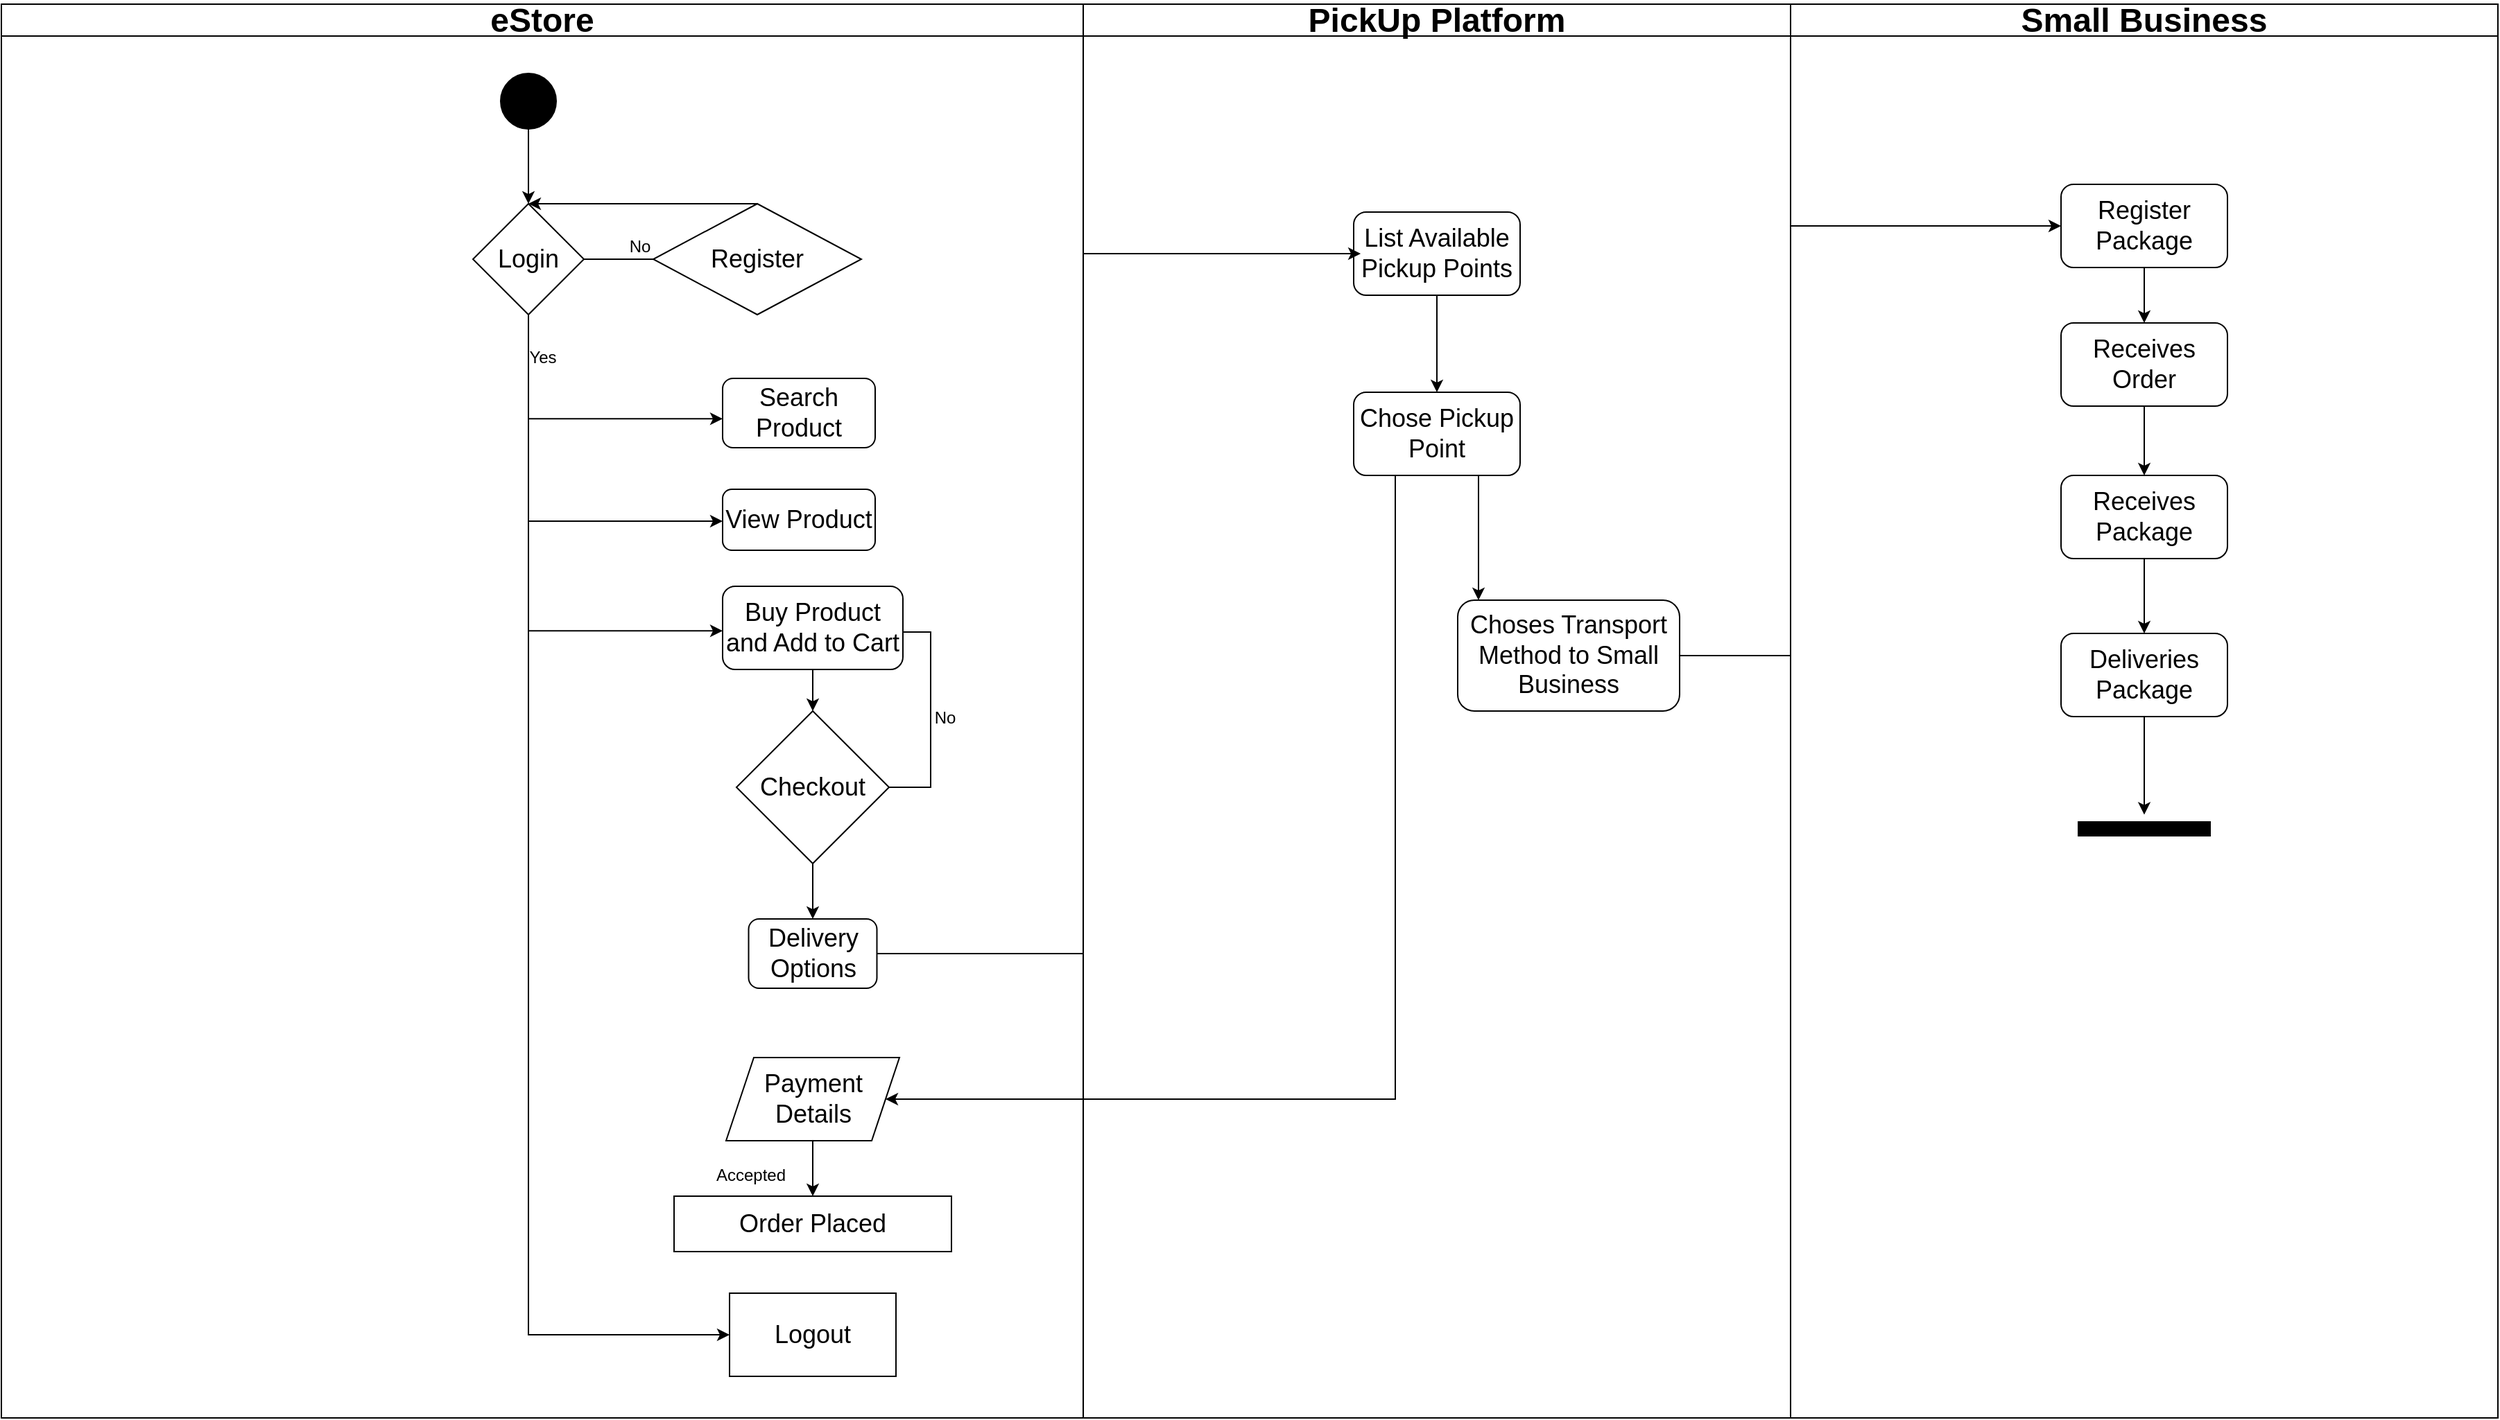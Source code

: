 <mxfile version="21.2.9" type="device">
  <diagram name="Página-1" id="QVB453rgAGl__SRDGNMz">
    <mxGraphModel dx="4466" dy="900" grid="1" gridSize="10" guides="1" tooltips="1" connect="1" arrows="1" fold="1" page="1" pageScale="1" pageWidth="827" pageHeight="1169" math="0" shadow="0">
      <root>
        <mxCell id="0" />
        <mxCell id="1" parent="0" />
        <mxCell id="87GeNEuUtZtaaUL3sgCe-1" value="&lt;font style=&quot;font-size: 24px;&quot;&gt;eStore&lt;/font&gt;" style="swimlane;whiteSpace=wrap;html=1;movable=1;resizable=1;rotatable=1;deletable=1;editable=1;locked=0;connectable=1;fillColor=none;startSize=23;" parent="1" vertex="1">
          <mxGeometry x="-1720" y="120" width="780" height="1020" as="geometry" />
        </mxCell>
        <mxCell id="87GeNEuUtZtaaUL3sgCe-26" value="" style="ellipse;whiteSpace=wrap;html=1;aspect=fixed;fillColor=#000000;" parent="87GeNEuUtZtaaUL3sgCe-1" vertex="1">
          <mxGeometry x="360" y="50" width="40" height="40" as="geometry" />
        </mxCell>
        <mxCell id="87GeNEuUtZtaaUL3sgCe-57" value="&lt;font style=&quot;font-size: 18px;&quot;&gt;Login&lt;/font&gt;" style="rhombus;whiteSpace=wrap;html=1;" parent="87GeNEuUtZtaaUL3sgCe-1" vertex="1">
          <mxGeometry x="340" y="144" width="80" height="80" as="geometry" />
        </mxCell>
        <mxCell id="87GeNEuUtZtaaUL3sgCe-58" value="" style="endArrow=classic;html=1;rounded=0;exitX=0.5;exitY=1;exitDx=0;exitDy=0;entryX=0;entryY=0.5;entryDx=0;entryDy=0;" parent="87GeNEuUtZtaaUL3sgCe-1" source="87GeNEuUtZtaaUL3sgCe-57" target="87GeNEuUtZtaaUL3sgCe-66" edge="1">
          <mxGeometry width="50" height="50" relative="1" as="geometry">
            <mxPoint x="380" y="330" as="sourcePoint" />
            <mxPoint x="380" y="720" as="targetPoint" />
            <Array as="points">
              <mxPoint x="380" y="960" />
            </Array>
          </mxGeometry>
        </mxCell>
        <mxCell id="87GeNEuUtZtaaUL3sgCe-59" value="Yes&lt;br&gt;" style="text;html=1;align=center;verticalAlign=middle;resizable=0;points=[];autosize=1;strokeColor=none;fillColor=none;" parent="87GeNEuUtZtaaUL3sgCe-1" vertex="1">
          <mxGeometry x="370" y="240" width="40" height="30" as="geometry" />
        </mxCell>
        <mxCell id="87GeNEuUtZtaaUL3sgCe-56" value="" style="endArrow=classic;html=1;rounded=0;exitX=0.5;exitY=1;exitDx=0;exitDy=0;" parent="87GeNEuUtZtaaUL3sgCe-1" source="87GeNEuUtZtaaUL3sgCe-26" target="87GeNEuUtZtaaUL3sgCe-57" edge="1">
          <mxGeometry width="50" height="50" relative="1" as="geometry">
            <mxPoint x="490" y="230" as="sourcePoint" />
            <mxPoint x="390" y="140" as="targetPoint" />
          </mxGeometry>
        </mxCell>
        <mxCell id="87GeNEuUtZtaaUL3sgCe-63" value="No" style="text;html=1;align=center;verticalAlign=middle;resizable=0;points=[];autosize=1;strokeColor=none;fillColor=none;" parent="87GeNEuUtZtaaUL3sgCe-1" vertex="1">
          <mxGeometry x="440" y="160" width="40" height="30" as="geometry" />
        </mxCell>
        <mxCell id="87GeNEuUtZtaaUL3sgCe-64" value="&lt;font style=&quot;font-size: 18px;&quot;&gt;Register&lt;/font&gt;" style="rhombus;whiteSpace=wrap;html=1;" parent="87GeNEuUtZtaaUL3sgCe-1" vertex="1">
          <mxGeometry x="470" y="144" width="150" height="80" as="geometry" />
        </mxCell>
        <mxCell id="87GeNEuUtZtaaUL3sgCe-62" value="" style="endArrow=none;html=1;rounded=0;exitX=1;exitY=0.5;exitDx=0;exitDy=0;" parent="87GeNEuUtZtaaUL3sgCe-1" source="87GeNEuUtZtaaUL3sgCe-57" target="87GeNEuUtZtaaUL3sgCe-64" edge="1">
          <mxGeometry width="50" height="50" relative="1" as="geometry">
            <mxPoint x="490" y="370" as="sourcePoint" />
            <mxPoint x="510" y="184" as="targetPoint" />
          </mxGeometry>
        </mxCell>
        <mxCell id="87GeNEuUtZtaaUL3sgCe-65" value="" style="endArrow=classic;html=1;rounded=0;exitX=0.5;exitY=0;exitDx=0;exitDy=0;entryX=0.5;entryY=0;entryDx=0;entryDy=0;" parent="87GeNEuUtZtaaUL3sgCe-1" source="87GeNEuUtZtaaUL3sgCe-64" target="87GeNEuUtZtaaUL3sgCe-57" edge="1">
          <mxGeometry width="50" height="50" relative="1" as="geometry">
            <mxPoint x="490" y="370" as="sourcePoint" />
            <mxPoint x="540" y="320" as="targetPoint" />
          </mxGeometry>
        </mxCell>
        <mxCell id="87GeNEuUtZtaaUL3sgCe-66" value="&lt;font style=&quot;font-size: 18px;&quot;&gt;Logout&lt;/font&gt;" style="rounded=0;whiteSpace=wrap;html=1;" parent="87GeNEuUtZtaaUL3sgCe-1" vertex="1">
          <mxGeometry x="525" y="930" width="120" height="60" as="geometry" />
        </mxCell>
        <mxCell id="87GeNEuUtZtaaUL3sgCe-73" value="" style="endArrow=classic;html=1;rounded=0;entryX=0;entryY=0.5;entryDx=0;entryDy=0;" parent="87GeNEuUtZtaaUL3sgCe-1" edge="1">
          <mxGeometry width="50" height="50" relative="1" as="geometry">
            <mxPoint x="380" y="373" as="sourcePoint" />
            <mxPoint x="520" y="373" as="targetPoint" />
          </mxGeometry>
        </mxCell>
        <mxCell id="87GeNEuUtZtaaUL3sgCe-74" value="" style="endArrow=classic;html=1;rounded=0;entryX=0;entryY=0.5;entryDx=0;entryDy=0;" parent="87GeNEuUtZtaaUL3sgCe-1" edge="1">
          <mxGeometry width="50" height="50" relative="1" as="geometry">
            <mxPoint x="380" y="452.17" as="sourcePoint" />
            <mxPoint x="520" y="452.17" as="targetPoint" />
          </mxGeometry>
        </mxCell>
        <mxCell id="87GeNEuUtZtaaUL3sgCe-76" value="&lt;font style=&quot;font-size: 18px;&quot;&gt;Checkout&lt;/font&gt;" style="rhombus;whiteSpace=wrap;html=1;" parent="87GeNEuUtZtaaUL3sgCe-1" vertex="1">
          <mxGeometry x="530" y="510" width="110" height="110" as="geometry" />
        </mxCell>
        <mxCell id="87GeNEuUtZtaaUL3sgCe-77" value="" style="endArrow=classic;html=1;rounded=0;exitX=1;exitY=0.5;exitDx=0;exitDy=0;entryX=1;entryY=0.5;entryDx=0;entryDy=0;" parent="87GeNEuUtZtaaUL3sgCe-1" source="87GeNEuUtZtaaUL3sgCe-76" edge="1">
          <mxGeometry width="50" height="50" relative="1" as="geometry">
            <mxPoint x="540" y="500" as="sourcePoint" />
            <mxPoint x="610" y="453" as="targetPoint" />
            <Array as="points">
              <mxPoint x="670" y="565" />
              <mxPoint x="670" y="453" />
            </Array>
          </mxGeometry>
        </mxCell>
        <mxCell id="87GeNEuUtZtaaUL3sgCe-78" value="No" style="text;html=1;align=center;verticalAlign=middle;resizable=0;points=[];autosize=1;strokeColor=none;fillColor=none;" parent="87GeNEuUtZtaaUL3sgCe-1" vertex="1">
          <mxGeometry x="660" y="500" width="40" height="30" as="geometry" />
        </mxCell>
        <mxCell id="87GeNEuUtZtaaUL3sgCe-80" value="&lt;font style=&quot;font-size: 18px;&quot;&gt;Buy Product and Add to Cart&lt;/font&gt;" style="rounded=1;whiteSpace=wrap;html=1;" parent="87GeNEuUtZtaaUL3sgCe-1" vertex="1">
          <mxGeometry x="520" y="420" width="130" height="60" as="geometry" />
        </mxCell>
        <mxCell id="87GeNEuUtZtaaUL3sgCe-81" value="&lt;font style=&quot;font-size: 18px;&quot;&gt;View Product&lt;/font&gt;" style="rounded=1;whiteSpace=wrap;html=1;" parent="87GeNEuUtZtaaUL3sgCe-1" vertex="1">
          <mxGeometry x="520" y="350" width="110" height="44" as="geometry" />
        </mxCell>
        <mxCell id="87GeNEuUtZtaaUL3sgCe-82" value="&lt;font style=&quot;font-size: 18px;&quot;&gt;Search Product&lt;/font&gt;" style="rounded=1;whiteSpace=wrap;html=1;" parent="87GeNEuUtZtaaUL3sgCe-1" vertex="1">
          <mxGeometry x="520" y="270" width="110" height="50" as="geometry" />
        </mxCell>
        <mxCell id="87GeNEuUtZtaaUL3sgCe-84" value="&lt;font style=&quot;font-size: 18px;&quot;&gt;Payment Details&lt;/font&gt;" style="shape=parallelogram;perimeter=parallelogramPerimeter;whiteSpace=wrap;html=1;fixedSize=1;" parent="87GeNEuUtZtaaUL3sgCe-1" vertex="1">
          <mxGeometry x="522.5" y="760" width="125" height="60" as="geometry" />
        </mxCell>
        <mxCell id="87GeNEuUtZtaaUL3sgCe-108" value="Accepted" style="text;html=1;align=center;verticalAlign=middle;resizable=0;points=[];autosize=1;strokeColor=none;fillColor=none;" parent="87GeNEuUtZtaaUL3sgCe-1" vertex="1">
          <mxGeometry x="505" y="830" width="70" height="30" as="geometry" />
        </mxCell>
        <mxCell id="87GeNEuUtZtaaUL3sgCe-109" value="&lt;font style=&quot;font-size: 18px;&quot;&gt;Order Placed&lt;/font&gt;" style="rounded=0;whiteSpace=wrap;html=1;" parent="87GeNEuUtZtaaUL3sgCe-1" vertex="1">
          <mxGeometry x="485" y="860" width="200" height="40" as="geometry" />
        </mxCell>
        <mxCell id="87GeNEuUtZtaaUL3sgCe-110" value="" style="endArrow=classic;html=1;rounded=0;entryX=0.5;entryY=0;entryDx=0;entryDy=0;exitX=0.5;exitY=1;exitDx=0;exitDy=0;" parent="87GeNEuUtZtaaUL3sgCe-1" source="87GeNEuUtZtaaUL3sgCe-80" target="87GeNEuUtZtaaUL3sgCe-76" edge="1">
          <mxGeometry width="50" height="50" relative="1" as="geometry">
            <mxPoint x="570" y="620" as="sourcePoint" />
            <mxPoint x="620" y="570" as="targetPoint" />
          </mxGeometry>
        </mxCell>
        <mxCell id="87GeNEuUtZtaaUL3sgCe-107" value="" style="endArrow=classic;html=1;rounded=0;exitX=0.5;exitY=1;exitDx=0;exitDy=0;entryX=0.5;entryY=0;entryDx=0;entryDy=0;" parent="87GeNEuUtZtaaUL3sgCe-1" source="87GeNEuUtZtaaUL3sgCe-84" target="87GeNEuUtZtaaUL3sgCe-109" edge="1">
          <mxGeometry width="50" height="50" relative="1" as="geometry">
            <mxPoint x="570" y="740" as="sourcePoint" />
            <mxPoint x="560" y="840" as="targetPoint" />
          </mxGeometry>
        </mxCell>
        <mxCell id="87GeNEuUtZtaaUL3sgCe-67" value="" style="endArrow=classic;html=1;rounded=0;" parent="87GeNEuUtZtaaUL3sgCe-1" edge="1">
          <mxGeometry width="50" height="50" relative="1" as="geometry">
            <mxPoint x="380" y="299.17" as="sourcePoint" />
            <mxPoint x="520" y="299.17" as="targetPoint" />
          </mxGeometry>
        </mxCell>
        <mxCell id="87GeNEuUtZtaaUL3sgCe-163" value="&lt;font style=&quot;font-size: 18px;&quot;&gt;Delivery Options&lt;/font&gt;" style="rounded=1;whiteSpace=wrap;html=1;" parent="87GeNEuUtZtaaUL3sgCe-1" vertex="1">
          <mxGeometry x="538.75" y="660" width="92.5" height="50" as="geometry" />
        </mxCell>
        <mxCell id="87GeNEuUtZtaaUL3sgCe-165" value="" style="endArrow=classic;html=1;rounded=0;exitX=0.5;exitY=1;exitDx=0;exitDy=0;entryX=0.5;entryY=0;entryDx=0;entryDy=0;" parent="87GeNEuUtZtaaUL3sgCe-1" source="87GeNEuUtZtaaUL3sgCe-76" target="87GeNEuUtZtaaUL3sgCe-163" edge="1">
          <mxGeometry width="50" height="50" relative="1" as="geometry">
            <mxPoint x="650" y="720" as="sourcePoint" />
            <mxPoint x="700" y="670" as="targetPoint" />
          </mxGeometry>
        </mxCell>
        <mxCell id="87GeNEuUtZtaaUL3sgCe-137" value="&lt;font style=&quot;font-size: 24px;&quot;&gt;PickUp Platform&lt;/font&gt;" style="swimlane;whiteSpace=wrap;html=1;movable=1;resizable=1;rotatable=1;deletable=1;editable=1;locked=0;connectable=1;fillColor=none;" parent="1" vertex="1">
          <mxGeometry x="-940" y="120" width="510" height="1020" as="geometry" />
        </mxCell>
        <mxCell id="87GeNEuUtZtaaUL3sgCe-168" value="&lt;font style=&quot;font-size: 18px;&quot;&gt;List Available Pickup Points&lt;/font&gt;" style="rounded=1;whiteSpace=wrap;html=1;" parent="87GeNEuUtZtaaUL3sgCe-137" vertex="1">
          <mxGeometry x="195" y="150" width="120" height="60" as="geometry" />
        </mxCell>
        <mxCell id="87GeNEuUtZtaaUL3sgCe-170" value="&lt;font style=&quot;font-size: 18px;&quot;&gt;Chose Pickup Point&lt;/font&gt;" style="rounded=1;whiteSpace=wrap;html=1;" parent="87GeNEuUtZtaaUL3sgCe-137" vertex="1">
          <mxGeometry x="195" y="280" width="120" height="60" as="geometry" />
        </mxCell>
        <mxCell id="87GeNEuUtZtaaUL3sgCe-169" value="" style="endArrow=classic;html=1;rounded=0;exitX=0.5;exitY=1;exitDx=0;exitDy=0;entryX=0.5;entryY=0;entryDx=0;entryDy=0;" parent="87GeNEuUtZtaaUL3sgCe-137" source="87GeNEuUtZtaaUL3sgCe-168" target="87GeNEuUtZtaaUL3sgCe-170" edge="1">
          <mxGeometry width="50" height="50" relative="1" as="geometry">
            <mxPoint x="50" y="500" as="sourcePoint" />
            <mxPoint x="390" y="270" as="targetPoint" />
          </mxGeometry>
        </mxCell>
        <mxCell id="aAMlFNYar33rdFCVrOSH-8" value="" style="endArrow=classic;html=1;rounded=0;exitX=0.75;exitY=1;exitDx=0;exitDy=0;" parent="87GeNEuUtZtaaUL3sgCe-137" source="87GeNEuUtZtaaUL3sgCe-170" edge="1">
          <mxGeometry width="50" height="50" relative="1" as="geometry">
            <mxPoint x="290" y="430" as="sourcePoint" />
            <mxPoint x="285" y="430" as="targetPoint" />
          </mxGeometry>
        </mxCell>
        <mxCell id="aAMlFNYar33rdFCVrOSH-9" value="&lt;font style=&quot;font-size: 18px;&quot;&gt;Choses Transport Method to Small Business&lt;/font&gt;" style="rounded=1;whiteSpace=wrap;html=1;" parent="87GeNEuUtZtaaUL3sgCe-137" vertex="1">
          <mxGeometry x="270" y="430" width="160" height="80" as="geometry" />
        </mxCell>
        <mxCell id="87GeNEuUtZtaaUL3sgCe-167" value="" style="endArrow=classic;html=1;rounded=0;exitX=1;exitY=0.5;exitDx=0;exitDy=0;entryX=0.042;entryY=0.5;entryDx=0;entryDy=0;entryPerimeter=0;" parent="1" source="87GeNEuUtZtaaUL3sgCe-163" target="87GeNEuUtZtaaUL3sgCe-168" edge="1">
          <mxGeometry width="50" height="50" relative="1" as="geometry">
            <mxPoint x="-880" y="720" as="sourcePoint" />
            <mxPoint x="-690" y="305" as="targetPoint" />
            <Array as="points">
              <mxPoint x="-940" y="805" />
              <mxPoint x="-940" y="300" />
            </Array>
          </mxGeometry>
        </mxCell>
        <mxCell id="87GeNEuUtZtaaUL3sgCe-171" value="" style="endArrow=classic;html=1;rounded=0;exitX=0.25;exitY=1;exitDx=0;exitDy=0;entryX=1;entryY=0.5;entryDx=0;entryDy=0;" parent="1" source="87GeNEuUtZtaaUL3sgCe-170" target="87GeNEuUtZtaaUL3sgCe-84" edge="1">
          <mxGeometry width="50" height="50" relative="1" as="geometry">
            <mxPoint x="-1000" y="780" as="sourcePoint" />
            <mxPoint x="-550" y="930" as="targetPoint" />
            <Array as="points">
              <mxPoint x="-715" y="910" />
            </Array>
          </mxGeometry>
        </mxCell>
        <mxCell id="aAMlFNYar33rdFCVrOSH-1" value="&lt;font style=&quot;font-size: 24px;&quot;&gt;Small Business&lt;/font&gt;" style="swimlane;whiteSpace=wrap;html=1;movable=1;resizable=1;rotatable=1;deletable=1;editable=1;locked=0;connectable=1;fillColor=none;startSize=23;" parent="1" vertex="1">
          <mxGeometry x="-430" y="120" width="510" height="1020" as="geometry" />
        </mxCell>
        <mxCell id="aAMlFNYar33rdFCVrOSH-2" value="&lt;font style=&quot;font-size: 18px;&quot;&gt;Receives Order&lt;/font&gt;" style="rounded=1;whiteSpace=wrap;html=1;" parent="aAMlFNYar33rdFCVrOSH-1" vertex="1">
          <mxGeometry x="195" y="230" width="120" height="60" as="geometry" />
        </mxCell>
        <mxCell id="aAMlFNYar33rdFCVrOSH-3" value="&lt;font style=&quot;font-size: 18px;&quot;&gt;Receives Package&lt;/font&gt;" style="rounded=1;whiteSpace=wrap;html=1;" parent="aAMlFNYar33rdFCVrOSH-1" vertex="1">
          <mxGeometry x="195" y="340" width="120" height="60" as="geometry" />
        </mxCell>
        <mxCell id="aAMlFNYar33rdFCVrOSH-4" value="" style="endArrow=classic;html=1;rounded=0;exitX=0.5;exitY=1;exitDx=0;exitDy=0;entryX=0.5;entryY=0;entryDx=0;entryDy=0;" parent="aAMlFNYar33rdFCVrOSH-1" source="aAMlFNYar33rdFCVrOSH-2" target="aAMlFNYar33rdFCVrOSH-3" edge="1">
          <mxGeometry width="50" height="50" relative="1" as="geometry">
            <mxPoint x="50" y="500" as="sourcePoint" />
            <mxPoint x="390" y="270" as="targetPoint" />
          </mxGeometry>
        </mxCell>
        <mxCell id="aAMlFNYar33rdFCVrOSH-7" value="&lt;font style=&quot;font-size: 18px;&quot;&gt;Deliveries Package&lt;/font&gt;" style="rounded=1;whiteSpace=wrap;html=1;" parent="aAMlFNYar33rdFCVrOSH-1" vertex="1">
          <mxGeometry x="195" y="454" width="120" height="60" as="geometry" />
        </mxCell>
        <mxCell id="aAMlFNYar33rdFCVrOSH-6" value="" style="endArrow=classic;html=1;rounded=0;exitX=0.5;exitY=1;exitDx=0;exitDy=0;entryX=0.5;entryY=0;entryDx=0;entryDy=0;" parent="aAMlFNYar33rdFCVrOSH-1" source="aAMlFNYar33rdFCVrOSH-3" target="aAMlFNYar33rdFCVrOSH-7" edge="1">
          <mxGeometry width="50" height="50" relative="1" as="geometry">
            <mxPoint x="-230" y="450" as="sourcePoint" />
            <mxPoint x="255" y="430" as="targetPoint" />
          </mxGeometry>
        </mxCell>
        <mxCell id="aAMlFNYar33rdFCVrOSH-18" value="&lt;font style=&quot;font-size: 18px;&quot;&gt;Register Package&lt;/font&gt;" style="rounded=1;whiteSpace=wrap;html=1;" parent="aAMlFNYar33rdFCVrOSH-1" vertex="1">
          <mxGeometry x="195" y="130" width="120" height="60" as="geometry" />
        </mxCell>
        <mxCell id="aAMlFNYar33rdFCVrOSH-19" value="" style="endArrow=classic;html=1;rounded=0;exitX=0.5;exitY=1;exitDx=0;exitDy=0;entryX=0.5;entryY=0;entryDx=0;entryDy=0;" parent="aAMlFNYar33rdFCVrOSH-1" source="aAMlFNYar33rdFCVrOSH-18" target="aAMlFNYar33rdFCVrOSH-2" edge="1">
          <mxGeometry width="50" height="50" relative="1" as="geometry">
            <mxPoint x="-190" y="480" as="sourcePoint" />
            <mxPoint x="-140" y="430" as="targetPoint" />
          </mxGeometry>
        </mxCell>
        <mxCell id="aAMlFNYar33rdFCVrOSH-20" value="" style="endArrow=classic;html=1;rounded=0;" parent="aAMlFNYar33rdFCVrOSH-1" source="aAMlFNYar33rdFCVrOSH-7" edge="1">
          <mxGeometry width="50" height="50" relative="1" as="geometry">
            <mxPoint x="685" y="434" as="sourcePoint" />
            <mxPoint x="255" y="584.711" as="targetPoint" />
          </mxGeometry>
        </mxCell>
        <mxCell id="aAMlFNYar33rdFCVrOSH-22" value="" style="rounded=0;whiteSpace=wrap;html=1;fillColor=#000000;" parent="aAMlFNYar33rdFCVrOSH-1" vertex="1">
          <mxGeometry x="207.5" y="590" width="95" height="10" as="geometry" />
        </mxCell>
        <mxCell id="aAMlFNYar33rdFCVrOSH-5" value="" style="endArrow=classic;html=1;rounded=0;exitX=1;exitY=0.5;exitDx=0;exitDy=0;entryX=0;entryY=0.5;entryDx=0;entryDy=0;" parent="1" source="aAMlFNYar33rdFCVrOSH-9" target="aAMlFNYar33rdFCVrOSH-18" edge="1">
          <mxGeometry width="50" height="50" relative="1" as="geometry">
            <mxPoint x="-660" y="580" as="sourcePoint" />
            <mxPoint x="-610" y="530" as="targetPoint" />
            <Array as="points">
              <mxPoint x="-430" y="590" />
              <mxPoint x="-430" y="280" />
            </Array>
          </mxGeometry>
        </mxCell>
      </root>
    </mxGraphModel>
  </diagram>
</mxfile>
